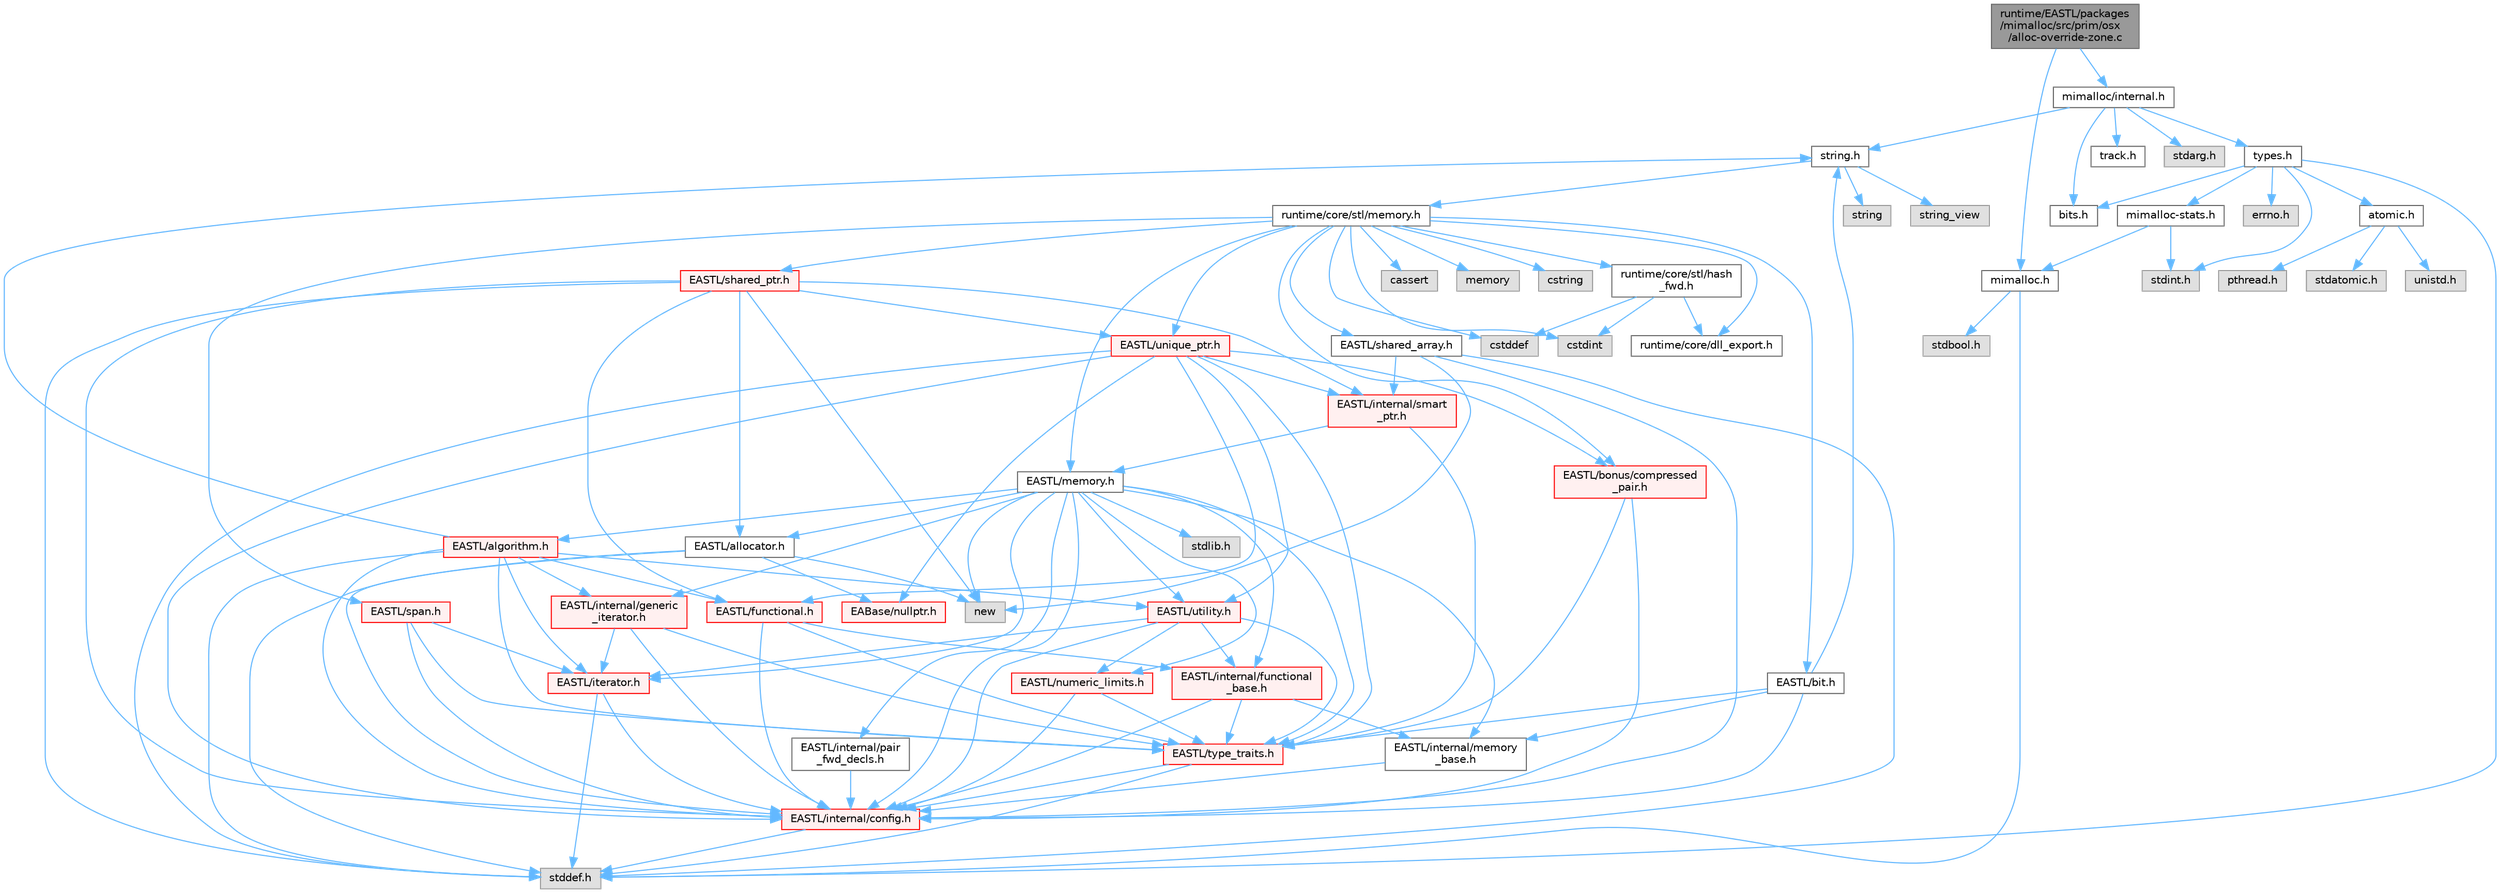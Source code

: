 digraph "runtime/EASTL/packages/mimalloc/src/prim/osx/alloc-override-zone.c"
{
 // LATEX_PDF_SIZE
  bgcolor="transparent";
  edge [fontname=Helvetica,fontsize=10,labelfontname=Helvetica,labelfontsize=10];
  node [fontname=Helvetica,fontsize=10,shape=box,height=0.2,width=0.4];
  Node1 [id="Node000001",label="runtime/EASTL/packages\l/mimalloc/src/prim/osx\l/alloc-override-zone.c",height=0.2,width=0.4,color="gray40", fillcolor="grey60", style="filled", fontcolor="black",tooltip=" "];
  Node1 -> Node2 [id="edge119_Node000001_Node000002",color="steelblue1",style="solid",tooltip=" "];
  Node2 [id="Node000002",label="mimalloc.h",height=0.2,width=0.4,color="grey40", fillcolor="white", style="filled",URL="$mimalloc_8h.html",tooltip=" "];
  Node2 -> Node3 [id="edge120_Node000002_Node000003",color="steelblue1",style="solid",tooltip=" "];
  Node3 [id="Node000003",label="stddef.h",height=0.2,width=0.4,color="grey60", fillcolor="#E0E0E0", style="filled",tooltip=" "];
  Node2 -> Node4 [id="edge121_Node000002_Node000004",color="steelblue1",style="solid",tooltip=" "];
  Node4 [id="Node000004",label="stdbool.h",height=0.2,width=0.4,color="grey60", fillcolor="#E0E0E0", style="filled",tooltip=" "];
  Node1 -> Node5 [id="edge122_Node000001_Node000005",color="steelblue1",style="solid",tooltip=" "];
  Node5 [id="Node000005",label="mimalloc/internal.h",height=0.2,width=0.4,color="grey40", fillcolor="white", style="filled",URL="$_e_a_s_t_l_2packages_2mimalloc_2include_2mimalloc_2internal_8h.html",tooltip=" "];
  Node5 -> Node6 [id="edge123_Node000005_Node000006",color="steelblue1",style="solid",tooltip=" "];
  Node6 [id="Node000006",label="types.h",height=0.2,width=0.4,color="grey40", fillcolor="white", style="filled",URL="$types_8h.html",tooltip=" "];
  Node6 -> Node7 [id="edge124_Node000006_Node000007",color="steelblue1",style="solid",tooltip=" "];
  Node7 [id="Node000007",label="mimalloc-stats.h",height=0.2,width=0.4,color="grey40", fillcolor="white", style="filled",URL="$mimalloc-stats_8h.html",tooltip=" "];
  Node7 -> Node2 [id="edge125_Node000007_Node000002",color="steelblue1",style="solid",tooltip=" "];
  Node7 -> Node8 [id="edge126_Node000007_Node000008",color="steelblue1",style="solid",tooltip=" "];
  Node8 [id="Node000008",label="stdint.h",height=0.2,width=0.4,color="grey60", fillcolor="#E0E0E0", style="filled",tooltip=" "];
  Node6 -> Node3 [id="edge127_Node000006_Node000003",color="steelblue1",style="solid",tooltip=" "];
  Node6 -> Node8 [id="edge128_Node000006_Node000008",color="steelblue1",style="solid",tooltip=" "];
  Node6 -> Node9 [id="edge129_Node000006_Node000009",color="steelblue1",style="solid",tooltip=" "];
  Node9 [id="Node000009",label="errno.h",height=0.2,width=0.4,color="grey60", fillcolor="#E0E0E0", style="filled",tooltip=" "];
  Node6 -> Node10 [id="edge130_Node000006_Node000010",color="steelblue1",style="solid",tooltip=" "];
  Node10 [id="Node000010",label="bits.h",height=0.2,width=0.4,color="grey40", fillcolor="white", style="filled",URL="$bits_8h.html",tooltip=" "];
  Node6 -> Node11 [id="edge131_Node000006_Node000011",color="steelblue1",style="solid",tooltip=" "];
  Node11 [id="Node000011",label="atomic.h",height=0.2,width=0.4,color="grey40", fillcolor="white", style="filled",URL="$_e_a_s_t_l_2packages_2mimalloc_2include_2mimalloc_2atomic_8h.html",tooltip=" "];
  Node11 -> Node12 [id="edge132_Node000011_Node000012",color="steelblue1",style="solid",tooltip=" "];
  Node12 [id="Node000012",label="pthread.h",height=0.2,width=0.4,color="grey60", fillcolor="#E0E0E0", style="filled",tooltip=" "];
  Node11 -> Node13 [id="edge133_Node000011_Node000013",color="steelblue1",style="solid",tooltip=" "];
  Node13 [id="Node000013",label="stdatomic.h",height=0.2,width=0.4,color="grey60", fillcolor="#E0E0E0", style="filled",tooltip=" "];
  Node11 -> Node14 [id="edge134_Node000011_Node000014",color="steelblue1",style="solid",tooltip=" "];
  Node14 [id="Node000014",label="unistd.h",height=0.2,width=0.4,color="grey60", fillcolor="#E0E0E0", style="filled",tooltip=" "];
  Node5 -> Node15 [id="edge135_Node000005_Node000015",color="steelblue1",style="solid",tooltip=" "];
  Node15 [id="Node000015",label="track.h",height=0.2,width=0.4,color="grey40", fillcolor="white", style="filled",URL="$track_8h.html",tooltip=" "];
  Node5 -> Node10 [id="edge136_Node000005_Node000010",color="steelblue1",style="solid",tooltip=" "];
  Node5 -> Node16 [id="edge137_Node000005_Node000016",color="steelblue1",style="solid",tooltip=" "];
  Node16 [id="Node000016",label="stdarg.h",height=0.2,width=0.4,color="grey60", fillcolor="#E0E0E0", style="filled",tooltip=" "];
  Node5 -> Node17 [id="edge138_Node000005_Node000017",color="steelblue1",style="solid",tooltip=" "];
  Node17 [id="Node000017",label="string.h",height=0.2,width=0.4,color="grey40", fillcolor="white", style="filled",URL="$string_8h.html",tooltip=" "];
  Node17 -> Node18 [id="edge139_Node000017_Node000018",color="steelblue1",style="solid",tooltip=" "];
  Node18 [id="Node000018",label="string",height=0.2,width=0.4,color="grey60", fillcolor="#E0E0E0", style="filled",tooltip=" "];
  Node17 -> Node19 [id="edge140_Node000017_Node000019",color="steelblue1",style="solid",tooltip=" "];
  Node19 [id="Node000019",label="string_view",height=0.2,width=0.4,color="grey60", fillcolor="#E0E0E0", style="filled",tooltip=" "];
  Node17 -> Node20 [id="edge141_Node000017_Node000020",color="steelblue1",style="solid",tooltip=" "];
  Node20 [id="Node000020",label="runtime/core/stl/memory.h",height=0.2,width=0.4,color="grey40", fillcolor="white", style="filled",URL="$core_2stl_2memory_8h.html",tooltip=" "];
  Node20 -> Node21 [id="edge142_Node000020_Node000021",color="steelblue1",style="solid",tooltip=" "];
  Node21 [id="Node000021",label="cstddef",height=0.2,width=0.4,color="grey60", fillcolor="#E0E0E0", style="filled",tooltip=" "];
  Node20 -> Node22 [id="edge143_Node000020_Node000022",color="steelblue1",style="solid",tooltip=" "];
  Node22 [id="Node000022",label="cstdint",height=0.2,width=0.4,color="grey60", fillcolor="#E0E0E0", style="filled",tooltip=" "];
  Node20 -> Node23 [id="edge144_Node000020_Node000023",color="steelblue1",style="solid",tooltip=" "];
  Node23 [id="Node000023",label="cassert",height=0.2,width=0.4,color="grey60", fillcolor="#E0E0E0", style="filled",tooltip=" "];
  Node20 -> Node24 [id="edge145_Node000020_Node000024",color="steelblue1",style="solid",tooltip=" "];
  Node24 [id="Node000024",label="memory",height=0.2,width=0.4,color="grey60", fillcolor="#E0E0E0", style="filled",tooltip=" "];
  Node20 -> Node25 [id="edge146_Node000020_Node000025",color="steelblue1",style="solid",tooltip=" "];
  Node25 [id="Node000025",label="cstring",height=0.2,width=0.4,color="grey60", fillcolor="#E0E0E0", style="filled",tooltip=" "];
  Node20 -> Node26 [id="edge147_Node000020_Node000026",color="steelblue1",style="solid",tooltip=" "];
  Node26 [id="Node000026",label="EASTL/bit.h",height=0.2,width=0.4,color="grey40", fillcolor="white", style="filled",URL="$bit_8h.html",tooltip=" "];
  Node26 -> Node27 [id="edge148_Node000026_Node000027",color="steelblue1",style="solid",tooltip=" "];
  Node27 [id="Node000027",label="EASTL/internal/config.h",height=0.2,width=0.4,color="red", fillcolor="#FFF0F0", style="filled",URL="$config_8h.html",tooltip=" "];
  Node27 -> Node3 [id="edge149_Node000027_Node000003",color="steelblue1",style="solid",tooltip=" "];
  Node26 -> Node35 [id="edge150_Node000026_Node000035",color="steelblue1",style="solid",tooltip=" "];
  Node35 [id="Node000035",label="EASTL/internal/memory\l_base.h",height=0.2,width=0.4,color="grey40", fillcolor="white", style="filled",URL="$memory__base_8h.html",tooltip=" "];
  Node35 -> Node27 [id="edge151_Node000035_Node000027",color="steelblue1",style="solid",tooltip=" "];
  Node26 -> Node36 [id="edge152_Node000026_Node000036",color="steelblue1",style="solid",tooltip=" "];
  Node36 [id="Node000036",label="EASTL/type_traits.h",height=0.2,width=0.4,color="red", fillcolor="#FFF0F0", style="filled",URL="$_e_a_s_t_l_2include_2_e_a_s_t_l_2type__traits_8h.html",tooltip=" "];
  Node36 -> Node27 [id="edge153_Node000036_Node000027",color="steelblue1",style="solid",tooltip=" "];
  Node36 -> Node3 [id="edge154_Node000036_Node000003",color="steelblue1",style="solid",tooltip=" "];
  Node26 -> Node17 [id="edge155_Node000026_Node000017",color="steelblue1",style="solid",tooltip=" "];
  Node20 -> Node46 [id="edge156_Node000020_Node000046",color="steelblue1",style="solid",tooltip=" "];
  Node46 [id="Node000046",label="EASTL/memory.h",height=0.2,width=0.4,color="grey40", fillcolor="white", style="filled",URL="$_e_a_s_t_l_2include_2_e_a_s_t_l_2memory_8h.html",tooltip=" "];
  Node46 -> Node27 [id="edge157_Node000046_Node000027",color="steelblue1",style="solid",tooltip=" "];
  Node46 -> Node35 [id="edge158_Node000046_Node000035",color="steelblue1",style="solid",tooltip=" "];
  Node46 -> Node47 [id="edge159_Node000046_Node000047",color="steelblue1",style="solid",tooltip=" "];
  Node47 [id="Node000047",label="EASTL/internal/generic\l_iterator.h",height=0.2,width=0.4,color="red", fillcolor="#FFF0F0", style="filled",URL="$generic__iterator_8h.html",tooltip=" "];
  Node47 -> Node27 [id="edge160_Node000047_Node000027",color="steelblue1",style="solid",tooltip=" "];
  Node47 -> Node48 [id="edge161_Node000047_Node000048",color="steelblue1",style="solid",tooltip=" "];
  Node48 [id="Node000048",label="EASTL/iterator.h",height=0.2,width=0.4,color="red", fillcolor="#FFF0F0", style="filled",URL="$_e_a_s_t_l_2include_2_e_a_s_t_l_2iterator_8h.html",tooltip=" "];
  Node48 -> Node27 [id="edge162_Node000048_Node000027",color="steelblue1",style="solid",tooltip=" "];
  Node48 -> Node3 [id="edge163_Node000048_Node000003",color="steelblue1",style="solid",tooltip=" "];
  Node47 -> Node36 [id="edge164_Node000047_Node000036",color="steelblue1",style="solid",tooltip=" "];
  Node46 -> Node51 [id="edge165_Node000046_Node000051",color="steelblue1",style="solid",tooltip=" "];
  Node51 [id="Node000051",label="EASTL/internal/pair\l_fwd_decls.h",height=0.2,width=0.4,color="grey40", fillcolor="white", style="filled",URL="$pair__fwd__decls_8h.html",tooltip=" "];
  Node51 -> Node27 [id="edge166_Node000051_Node000027",color="steelblue1",style="solid",tooltip=" "];
  Node46 -> Node52 [id="edge167_Node000046_Node000052",color="steelblue1",style="solid",tooltip=" "];
  Node52 [id="Node000052",label="EASTL/internal/functional\l_base.h",height=0.2,width=0.4,color="red", fillcolor="#FFF0F0", style="filled",URL="$functional__base_8h.html",tooltip=" "];
  Node52 -> Node27 [id="edge168_Node000052_Node000027",color="steelblue1",style="solid",tooltip=" "];
  Node52 -> Node35 [id="edge169_Node000052_Node000035",color="steelblue1",style="solid",tooltip=" "];
  Node52 -> Node36 [id="edge170_Node000052_Node000036",color="steelblue1",style="solid",tooltip=" "];
  Node46 -> Node53 [id="edge171_Node000046_Node000053",color="steelblue1",style="solid",tooltip=" "];
  Node53 [id="Node000053",label="EASTL/algorithm.h",height=0.2,width=0.4,color="red", fillcolor="#FFF0F0", style="filled",URL="$_e_a_s_t_l_2include_2_e_a_s_t_l_2algorithm_8h.html",tooltip=" "];
  Node53 -> Node27 [id="edge172_Node000053_Node000027",color="steelblue1",style="solid",tooltip=" "];
  Node53 -> Node36 [id="edge173_Node000053_Node000036",color="steelblue1",style="solid",tooltip=" "];
  Node53 -> Node48 [id="edge174_Node000053_Node000048",color="steelblue1",style="solid",tooltip=" "];
  Node53 -> Node56 [id="edge175_Node000053_Node000056",color="steelblue1",style="solid",tooltip=" "];
  Node56 [id="Node000056",label="EASTL/functional.h",height=0.2,width=0.4,color="red", fillcolor="#FFF0F0", style="filled",URL="$_e_a_s_t_l_2include_2_e_a_s_t_l_2functional_8h.html",tooltip=" "];
  Node56 -> Node27 [id="edge176_Node000056_Node000027",color="steelblue1",style="solid",tooltip=" "];
  Node56 -> Node36 [id="edge177_Node000056_Node000036",color="steelblue1",style="solid",tooltip=" "];
  Node56 -> Node52 [id="edge178_Node000056_Node000052",color="steelblue1",style="solid",tooltip=" "];
  Node53 -> Node63 [id="edge179_Node000053_Node000063",color="steelblue1",style="solid",tooltip=" "];
  Node63 [id="Node000063",label="EASTL/utility.h",height=0.2,width=0.4,color="red", fillcolor="#FFF0F0", style="filled",URL="$_e_a_s_t_l_2include_2_e_a_s_t_l_2utility_8h.html",tooltip=" "];
  Node63 -> Node27 [id="edge180_Node000063_Node000027",color="steelblue1",style="solid",tooltip=" "];
  Node63 -> Node36 [id="edge181_Node000063_Node000036",color="steelblue1",style="solid",tooltip=" "];
  Node63 -> Node48 [id="edge182_Node000063_Node000048",color="steelblue1",style="solid",tooltip=" "];
  Node63 -> Node64 [id="edge183_Node000063_Node000064",color="steelblue1",style="solid",tooltip=" "];
  Node64 [id="Node000064",label="EASTL/numeric_limits.h",height=0.2,width=0.4,color="red", fillcolor="#FFF0F0", style="filled",URL="$numeric__limits_8h.html",tooltip=" "];
  Node64 -> Node27 [id="edge184_Node000064_Node000027",color="steelblue1",style="solid",tooltip=" "];
  Node64 -> Node36 [id="edge185_Node000064_Node000036",color="steelblue1",style="solid",tooltip=" "];
  Node63 -> Node52 [id="edge186_Node000063_Node000052",color="steelblue1",style="solid",tooltip=" "];
  Node53 -> Node47 [id="edge187_Node000053_Node000047",color="steelblue1",style="solid",tooltip=" "];
  Node53 -> Node3 [id="edge188_Node000053_Node000003",color="steelblue1",style="solid",tooltip=" "];
  Node53 -> Node17 [id="edge189_Node000053_Node000017",color="steelblue1",style="solid",tooltip=" "];
  Node46 -> Node36 [id="edge190_Node000046_Node000036",color="steelblue1",style="solid",tooltip=" "];
  Node46 -> Node60 [id="edge191_Node000046_Node000060",color="steelblue1",style="solid",tooltip=" "];
  Node60 [id="Node000060",label="EASTL/allocator.h",height=0.2,width=0.4,color="grey40", fillcolor="white", style="filled",URL="$allocator_8h.html",tooltip=" "];
  Node60 -> Node27 [id="edge192_Node000060_Node000027",color="steelblue1",style="solid",tooltip=" "];
  Node60 -> Node38 [id="edge193_Node000060_Node000038",color="steelblue1",style="solid",tooltip=" "];
  Node38 [id="Node000038",label="EABase/nullptr.h",height=0.2,width=0.4,color="red", fillcolor="#FFF0F0", style="filled",URL="$nullptr_8h.html",tooltip=" "];
  Node60 -> Node3 [id="edge194_Node000060_Node000003",color="steelblue1",style="solid",tooltip=" "];
  Node60 -> Node61 [id="edge195_Node000060_Node000061",color="steelblue1",style="solid",tooltip=" "];
  Node61 [id="Node000061",label="new",height=0.2,width=0.4,color="grey60", fillcolor="#E0E0E0", style="filled",tooltip=" "];
  Node46 -> Node48 [id="edge196_Node000046_Node000048",color="steelblue1",style="solid",tooltip=" "];
  Node46 -> Node63 [id="edge197_Node000046_Node000063",color="steelblue1",style="solid",tooltip=" "];
  Node46 -> Node64 [id="edge198_Node000046_Node000064",color="steelblue1",style="solid",tooltip=" "];
  Node46 -> Node73 [id="edge199_Node000046_Node000073",color="steelblue1",style="solid",tooltip=" "];
  Node73 [id="Node000073",label="stdlib.h",height=0.2,width=0.4,color="grey60", fillcolor="#E0E0E0", style="filled",tooltip=" "];
  Node46 -> Node61 [id="edge200_Node000046_Node000061",color="steelblue1",style="solid",tooltip=" "];
  Node20 -> Node74 [id="edge201_Node000020_Node000074",color="steelblue1",style="solid",tooltip=" "];
  Node74 [id="Node000074",label="EASTL/shared_array.h",height=0.2,width=0.4,color="grey40", fillcolor="white", style="filled",URL="$shared__array_8h.html",tooltip=" "];
  Node74 -> Node27 [id="edge202_Node000074_Node000027",color="steelblue1",style="solid",tooltip=" "];
  Node74 -> Node75 [id="edge203_Node000074_Node000075",color="steelblue1",style="solid",tooltip=" "];
  Node75 [id="Node000075",label="EASTL/internal/smart\l_ptr.h",height=0.2,width=0.4,color="red", fillcolor="#FFF0F0", style="filled",URL="$smart__ptr_8h.html",tooltip=" "];
  Node75 -> Node46 [id="edge204_Node000075_Node000046",color="steelblue1",style="solid",tooltip=" "];
  Node75 -> Node36 [id="edge205_Node000075_Node000036",color="steelblue1",style="solid",tooltip=" "];
  Node74 -> Node61 [id="edge206_Node000074_Node000061",color="steelblue1",style="solid",tooltip=" "];
  Node74 -> Node3 [id="edge207_Node000074_Node000003",color="steelblue1",style="solid",tooltip=" "];
  Node20 -> Node77 [id="edge208_Node000020_Node000077",color="steelblue1",style="solid",tooltip=" "];
  Node77 [id="Node000077",label="EASTL/unique_ptr.h",height=0.2,width=0.4,color="red", fillcolor="#FFF0F0", style="filled",URL="$unique__ptr_8h.html",tooltip=" "];
  Node77 -> Node38 [id="edge209_Node000077_Node000038",color="steelblue1",style="solid",tooltip=" "];
  Node77 -> Node78 [id="edge210_Node000077_Node000078",color="steelblue1",style="solid",tooltip=" "];
  Node78 [id="Node000078",label="EASTL/bonus/compressed\l_pair.h",height=0.2,width=0.4,color="red", fillcolor="#FFF0F0", style="filled",URL="$compressed__pair_8h.html",tooltip=" "];
  Node78 -> Node27 [id="edge211_Node000078_Node000027",color="steelblue1",style="solid",tooltip=" "];
  Node78 -> Node36 [id="edge212_Node000078_Node000036",color="steelblue1",style="solid",tooltip=" "];
  Node77 -> Node56 [id="edge213_Node000077_Node000056",color="steelblue1",style="solid",tooltip=" "];
  Node77 -> Node27 [id="edge214_Node000077_Node000027",color="steelblue1",style="solid",tooltip=" "];
  Node77 -> Node75 [id="edge215_Node000077_Node000075",color="steelblue1",style="solid",tooltip=" "];
  Node77 -> Node36 [id="edge216_Node000077_Node000036",color="steelblue1",style="solid",tooltip=" "];
  Node77 -> Node63 [id="edge217_Node000077_Node000063",color="steelblue1",style="solid",tooltip=" "];
  Node77 -> Node3 [id="edge218_Node000077_Node000003",color="steelblue1",style="solid",tooltip=" "];
  Node20 -> Node80 [id="edge219_Node000020_Node000080",color="steelblue1",style="solid",tooltip=" "];
  Node80 [id="Node000080",label="EASTL/shared_ptr.h",height=0.2,width=0.4,color="red", fillcolor="#FFF0F0", style="filled",URL="$shared__ptr_8h.html",tooltip=" "];
  Node80 -> Node27 [id="edge220_Node000080_Node000027",color="steelblue1",style="solid",tooltip=" "];
  Node80 -> Node75 [id="edge221_Node000080_Node000075",color="steelblue1",style="solid",tooltip=" "];
  Node80 -> Node77 [id="edge222_Node000080_Node000077",color="steelblue1",style="solid",tooltip=" "];
  Node80 -> Node56 [id="edge223_Node000080_Node000056",color="steelblue1",style="solid",tooltip=" "];
  Node80 -> Node60 [id="edge224_Node000080_Node000060",color="steelblue1",style="solid",tooltip=" "];
  Node80 -> Node61 [id="edge225_Node000080_Node000061",color="steelblue1",style="solid",tooltip=" "];
  Node80 -> Node3 [id="edge226_Node000080_Node000003",color="steelblue1",style="solid",tooltip=" "];
  Node20 -> Node160 [id="edge227_Node000020_Node000160",color="steelblue1",style="solid",tooltip=" "];
  Node160 [id="Node000160",label="EASTL/span.h",height=0.2,width=0.4,color="red", fillcolor="#FFF0F0", style="filled",URL="$span_8h.html",tooltip=" "];
  Node160 -> Node27 [id="edge228_Node000160_Node000027",color="steelblue1",style="solid",tooltip=" "];
  Node160 -> Node36 [id="edge229_Node000160_Node000036",color="steelblue1",style="solid",tooltip=" "];
  Node160 -> Node48 [id="edge230_Node000160_Node000048",color="steelblue1",style="solid",tooltip=" "];
  Node20 -> Node78 [id="edge231_Node000020_Node000078",color="steelblue1",style="solid",tooltip=" "];
  Node20 -> Node163 [id="edge232_Node000020_Node000163",color="steelblue1",style="solid",tooltip=" "];
  Node163 [id="Node000163",label="runtime/core/dll_export.h",height=0.2,width=0.4,color="grey40", fillcolor="white", style="filled",URL="$dll__export_8h.html",tooltip=" "];
  Node20 -> Node164 [id="edge233_Node000020_Node000164",color="steelblue1",style="solid",tooltip=" "];
  Node164 [id="Node000164",label="runtime/core/stl/hash\l_fwd.h",height=0.2,width=0.4,color="grey40", fillcolor="white", style="filled",URL="$hash__fwd_8h.html",tooltip=" "];
  Node164 -> Node21 [id="edge234_Node000164_Node000021",color="steelblue1",style="solid",tooltip=" "];
  Node164 -> Node22 [id="edge235_Node000164_Node000022",color="steelblue1",style="solid",tooltip=" "];
  Node164 -> Node163 [id="edge236_Node000164_Node000163",color="steelblue1",style="solid",tooltip=" "];
}
